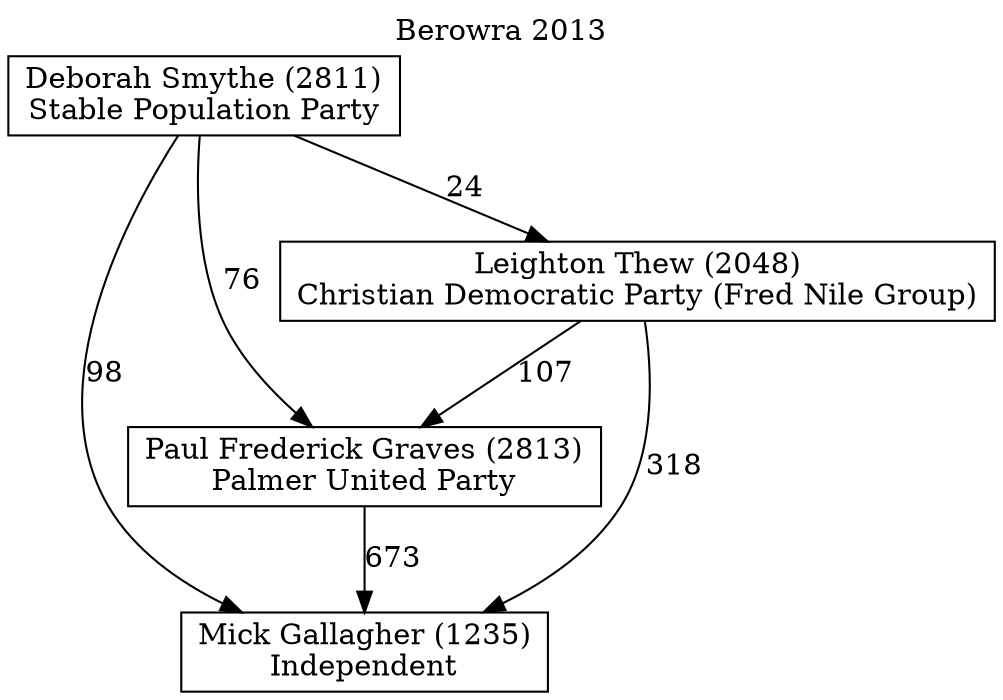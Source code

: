 // House preference flow
digraph "Mick Gallagher (1235)_Berowra_2013" {
	graph [label="Berowra 2013" labelloc=t mclimit=10]
	node [shape=box]
	"Mick Gallagher (1235)" [label="Mick Gallagher (1235)
Independent"]
	"Paul Frederick Graves (2813)" [label="Paul Frederick Graves (2813)
Palmer United Party"]
	"Leighton Thew (2048)" [label="Leighton Thew (2048)
Christian Democratic Party (Fred Nile Group)"]
	"Deborah Smythe (2811)" [label="Deborah Smythe (2811)
Stable Population Party"]
	"Paul Frederick Graves (2813)" -> "Mick Gallagher (1235)" [label=673]
	"Leighton Thew (2048)" -> "Paul Frederick Graves (2813)" [label=107]
	"Deborah Smythe (2811)" -> "Leighton Thew (2048)" [label=24]
	"Leighton Thew (2048)" -> "Mick Gallagher (1235)" [label=318]
	"Deborah Smythe (2811)" -> "Mick Gallagher (1235)" [label=98]
	"Deborah Smythe (2811)" -> "Paul Frederick Graves (2813)" [label=76]
}
